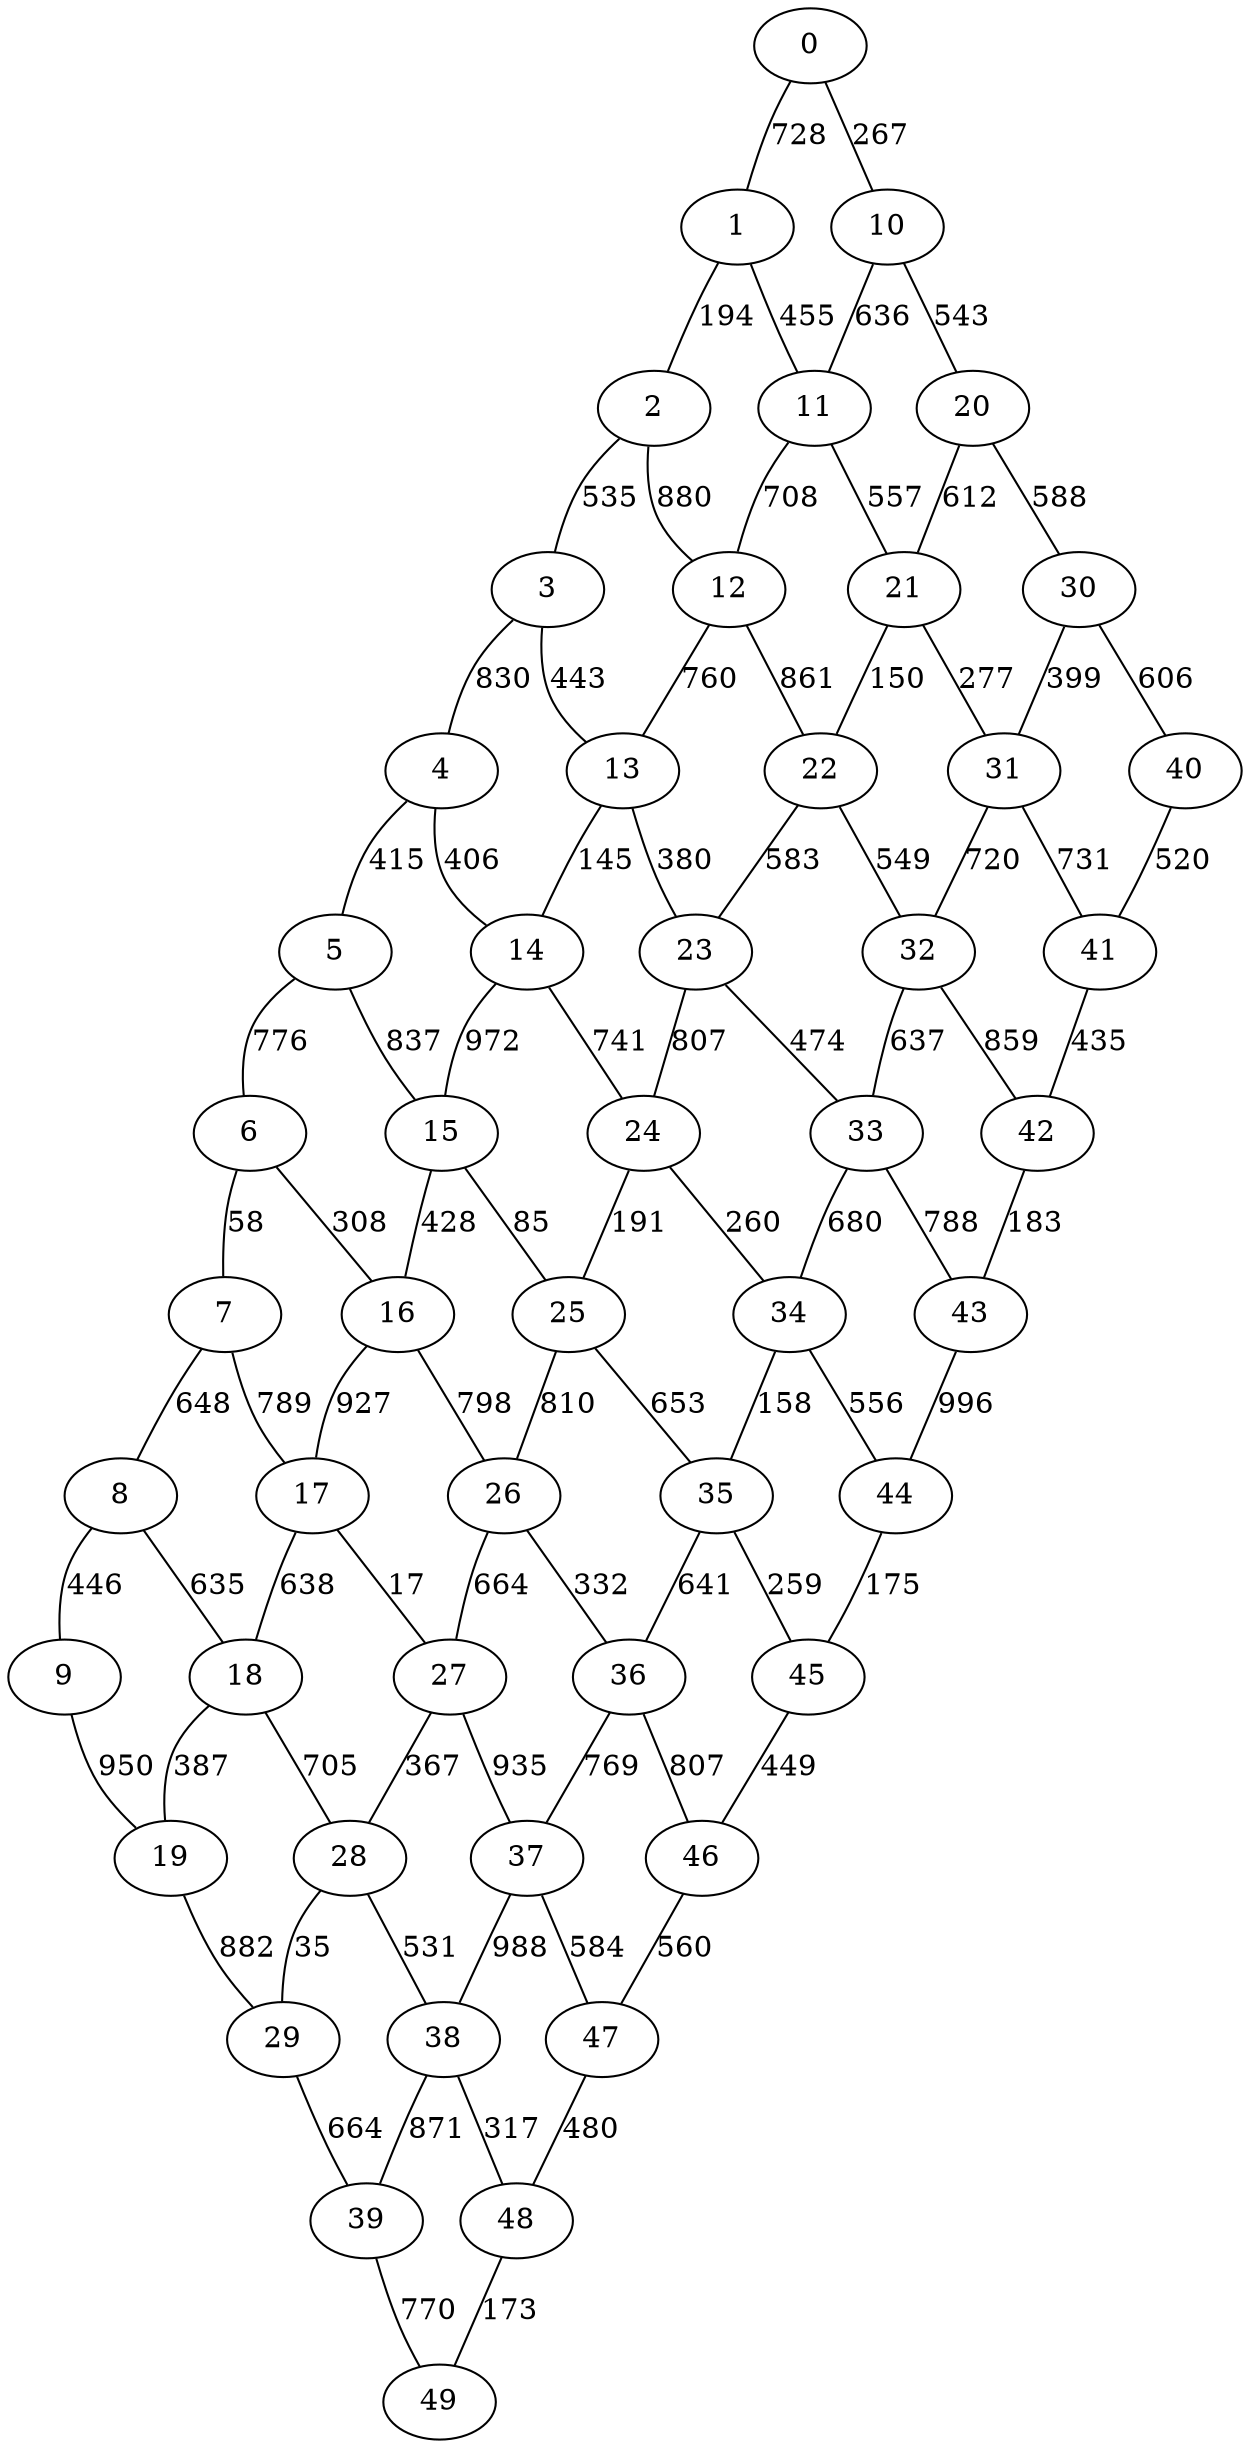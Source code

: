 strict graph G {
0;
1;
2;
3;
4;
5;
6;
7;
8;
9;
10;
11;
12;
13;
14;
15;
16;
17;
18;
19;
20;
21;
22;
23;
24;
25;
26;
27;
28;
29;
30;
31;
32;
33;
34;
35;
36;
37;
38;
39;
40;
41;
42;
43;
44;
45;
46;
47;
48;
49;
14 -- 24 [label=741];
1 -- 11 [label=455];
15 -- 16 [label=428];
10 -- 11 [label=636];
20 -- 30 [label=588];
33 -- 43 [label=788];
12 -- 13 [label=760];
31 -- 41 [label=731];
8 -- 9 [label=446];
22 -- 32 [label=549];
36 -- 46 [label=807];
0 -- 10 [label=267];
11 -- 21 [label=557];
16 -- 17 [label=927];
16 -- 26 [label=798];
27 -- 37 [label=935];
21 -- 31 [label=277];
36 -- 37 [label=769];
2 -- 12 [label=880];
3 -- 4 [label=830];
13 -- 14 [label=145];
24 -- 34 [label=260];
2 -- 3 [label=535];
37 -- 38 [label=988];
17 -- 27 [label=17];
41 -- 42 [label=435];
32 -- 42 [label=859];
32 -- 33 [label=637];
28 -- 38 [label=531];
38 -- 48 [label=317];
18 -- 28 [label=705];
3 -- 13 [label=443];
21 -- 22 [label=150];
18 -- 19 [label=387];
28 -- 29 [label=35];
0 -- 1 [label=728];
38 -- 39 [label=871];
26 -- 36 [label=332];
23 -- 24 [label=807];
17 -- 18 [label=638];
8 -- 18 [label=635];
22 -- 23 [label=583];
9 -- 19 [label=950];
7 -- 17 [label=789];
27 -- 28 [label=367];
23 -- 33 [label=474];
30 -- 31 [label=399];
39 -- 49 [label=770];
5 -- 6 [label=776];
19 -- 29 [label=882];
26 -- 27 [label=664];
7 -- 8 [label=648];
42 -- 43 [label=183];
4 -- 14 [label=406];
4 -- 5 [label=415];
31 -- 32 [label=720];
35 -- 45 [label=259];
33 -- 34 [label=680];
20 -- 21 [label=612];
40 -- 41 [label=520];
6 -- 16 [label=308];
5 -- 15 [label=837];
11 -- 12 [label=708];
6 -- 7 [label=58];
47 -- 48 [label=480];
48 -- 49 [label=173];
43 -- 44 [label=996];
10 -- 20 [label=543];
14 -- 15 [label=972];
12 -- 22 [label=861];
24 -- 25 [label=191];
1 -- 2 [label=194];
25 -- 35 [label=653];
30 -- 40 [label=606];
25 -- 26 [label=810];
13 -- 23 [label=380];
46 -- 47 [label=560];
35 -- 36 [label=641];
34 -- 35 [label=158];
15 -- 25 [label=85];
37 -- 47 [label=584];
45 -- 46 [label=449];
29 -- 39 [label=664];
34 -- 44 [label=556];
44 -- 45 [label=175];
}
